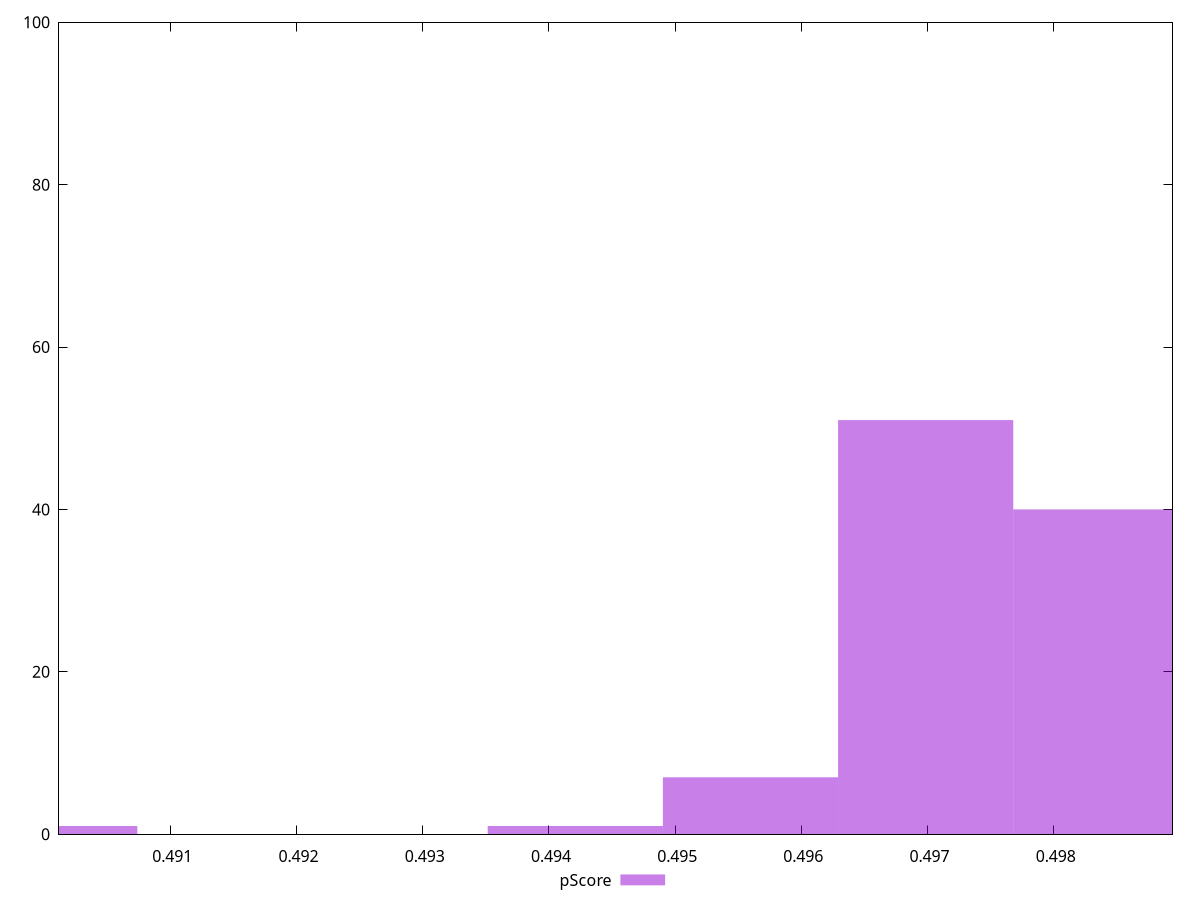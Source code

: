 reset

$pScore <<EOF
0.49837347729706566 40
0.49698525034080643 51
0.4955970233845472 7
0.49420879642828797 1
0.4900441155595103 1
EOF

set key outside below
set boxwidth 0.0013882269562592359
set xrange [0.49011764705882355:0.4989411764705882]
set yrange [0:100]
set trange [0:100]
set style fill transparent solid 0.5 noborder
set terminal svg size 640, 490 enhanced background rgb 'white'
set output "report_00009_2021-02-08T22-37-41.559Z/uses-rel-preload/samples/pages+cached+noadtech+nomedia+nocss/pScore/histogram.svg"

plot $pScore title "pScore" with boxes

reset
